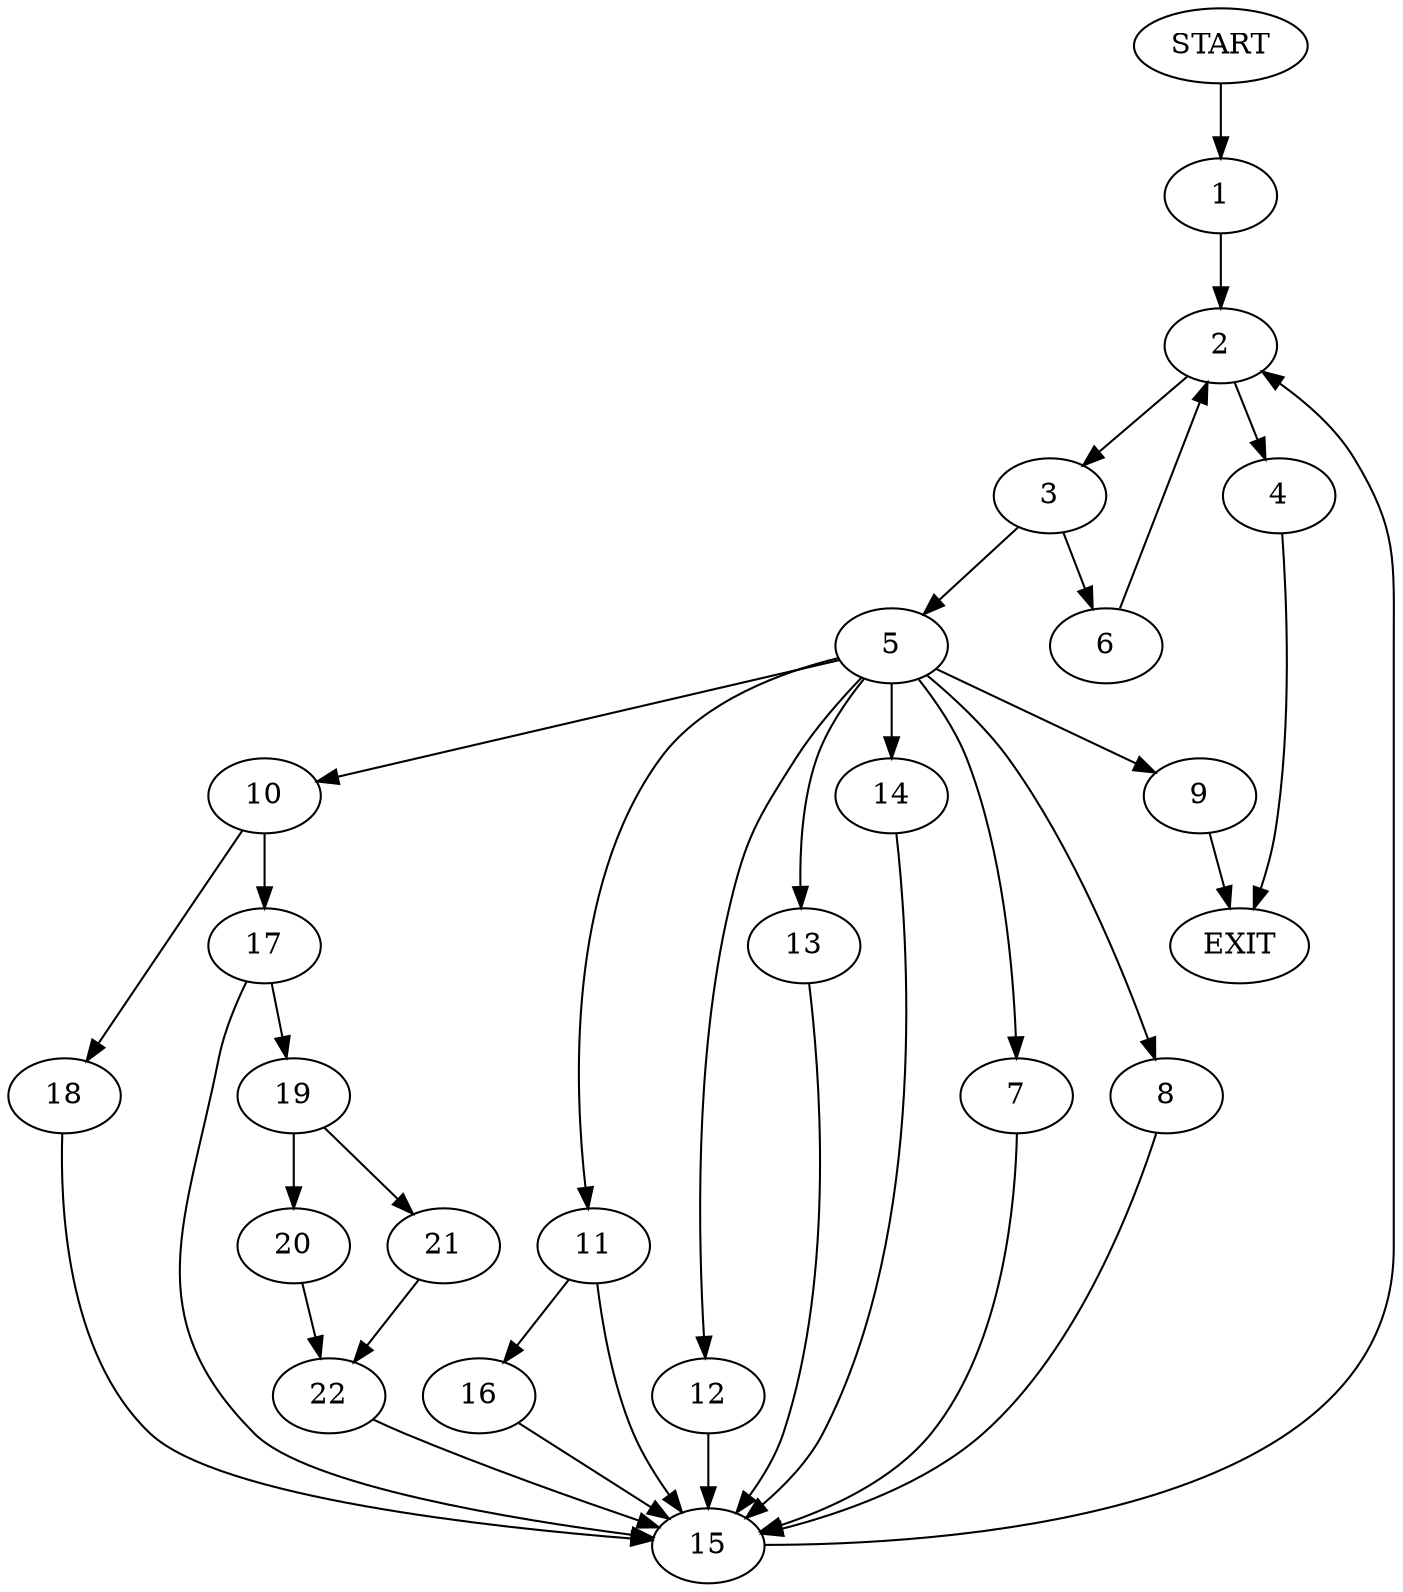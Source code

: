 digraph {
0 [label="START"]
23 [label="EXIT"]
0 -> 1
1 -> 2
2 -> 3
2 -> 4
4 -> 23
3 -> 5
3 -> 6
6 -> 2
5 -> 7
5 -> 8
5 -> 9
5 -> 10
5 -> 11
5 -> 12
5 -> 13
5 -> 14
7 -> 15
11 -> 15
11 -> 16
13 -> 15
12 -> 15
14 -> 15
8 -> 15
9 -> 23
10 -> 17
10 -> 18
15 -> 2
16 -> 15
18 -> 15
17 -> 15
17 -> 19
19 -> 20
19 -> 21
21 -> 22
20 -> 22
22 -> 15
}
